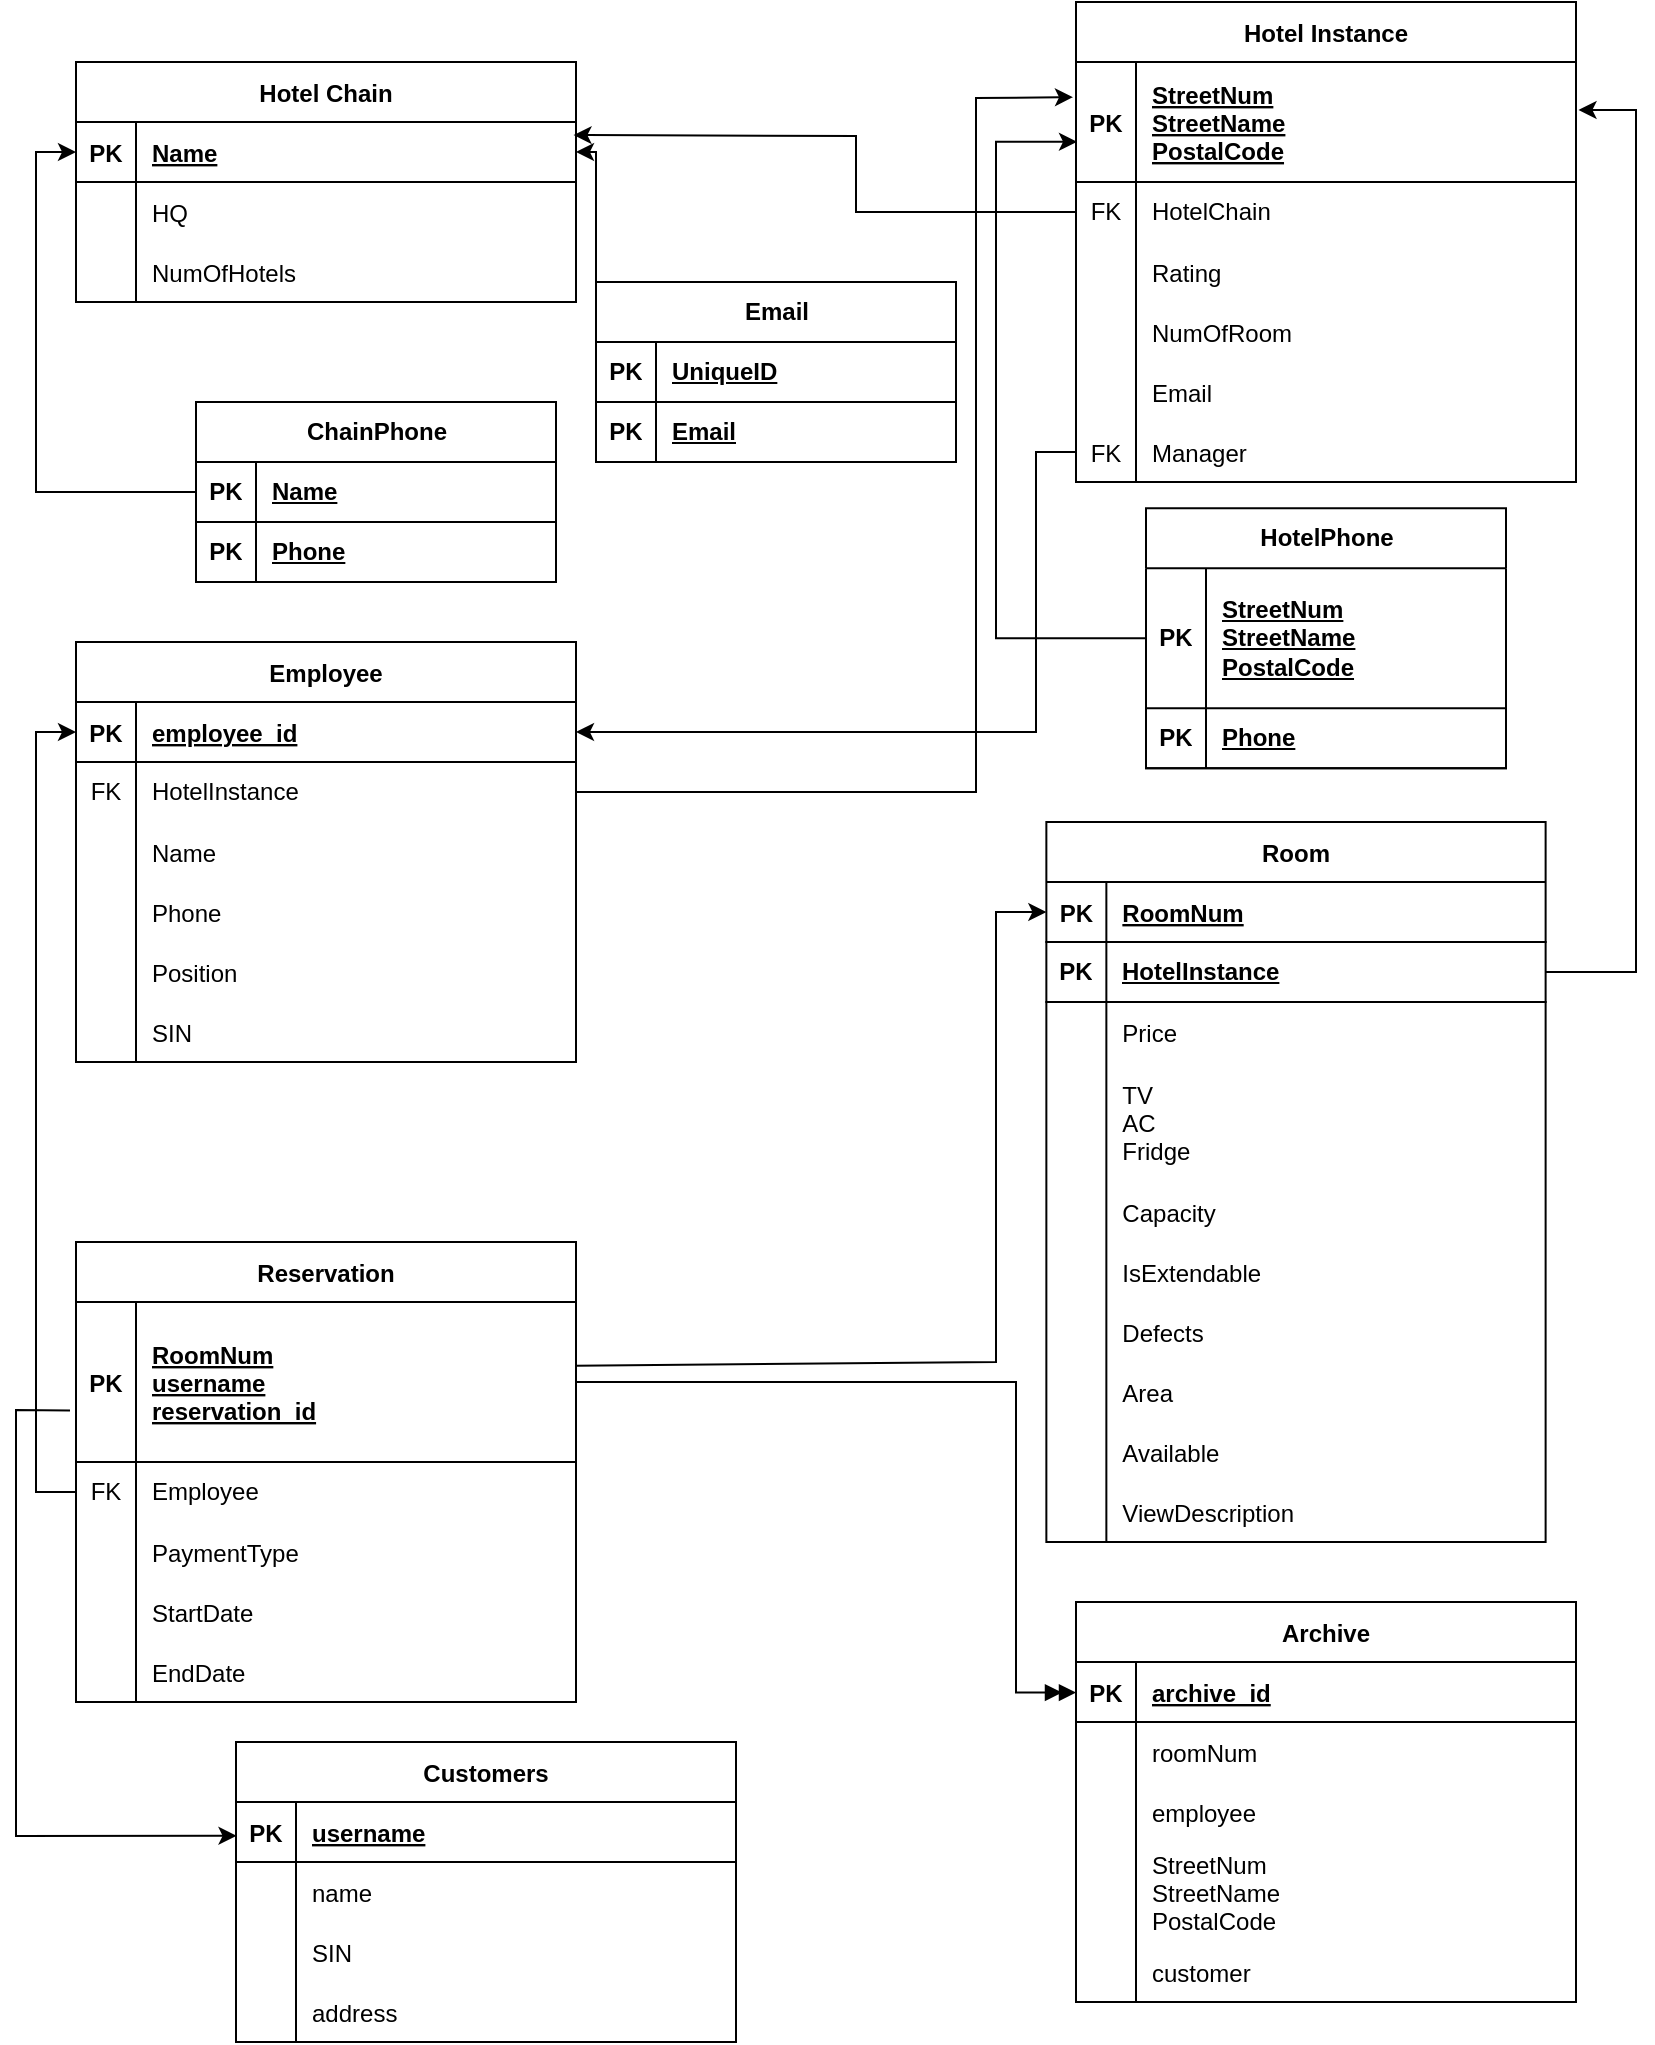 <mxfile version="24.0.7" type="device">
  <diagram id="R2lEEEUBdFMjLlhIrx00" name="Page-1">
    <mxGraphModel dx="1242" dy="631" grid="1" gridSize="10" guides="1" tooltips="1" connect="1" arrows="1" fold="1" page="1" pageScale="1" pageWidth="850" pageHeight="1100" math="0" shadow="0" extFonts="Permanent Marker^https://fonts.googleapis.com/css?family=Permanent+Marker">
      <root>
        <mxCell id="0" />
        <mxCell id="1" parent="0" />
        <mxCell id="tUXL6jnJdcD_guXC_9QW-144" value="Hotel Chain" style="shape=table;startSize=30;container=1;collapsible=1;childLayout=tableLayout;fixedRows=1;rowLines=0;fontStyle=1;align=center;resizeLast=1;" parent="1" vertex="1">
          <mxGeometry x="50" y="50" width="250" height="120" as="geometry" />
        </mxCell>
        <mxCell id="tUXL6jnJdcD_guXC_9QW-145" value="" style="shape=partialRectangle;collapsible=0;dropTarget=0;pointerEvents=0;fillColor=none;points=[[0,0.5],[1,0.5]];portConstraint=eastwest;top=0;left=0;right=0;bottom=1;" parent="tUXL6jnJdcD_guXC_9QW-144" vertex="1">
          <mxGeometry y="30" width="250" height="30" as="geometry" />
        </mxCell>
        <mxCell id="tUXL6jnJdcD_guXC_9QW-146" value="PK" style="shape=partialRectangle;overflow=hidden;connectable=0;fillColor=none;top=0;left=0;bottom=0;right=0;fontStyle=1;" parent="tUXL6jnJdcD_guXC_9QW-145" vertex="1">
          <mxGeometry width="30" height="30" as="geometry">
            <mxRectangle width="30" height="30" as="alternateBounds" />
          </mxGeometry>
        </mxCell>
        <mxCell id="tUXL6jnJdcD_guXC_9QW-147" value="Name" style="shape=partialRectangle;overflow=hidden;connectable=0;fillColor=none;top=0;left=0;bottom=0;right=0;align=left;spacingLeft=6;fontStyle=5;" parent="tUXL6jnJdcD_guXC_9QW-145" vertex="1">
          <mxGeometry x="30" width="220" height="30" as="geometry">
            <mxRectangle width="220" height="30" as="alternateBounds" />
          </mxGeometry>
        </mxCell>
        <mxCell id="tUXL6jnJdcD_guXC_9QW-148" value="" style="shape=partialRectangle;collapsible=0;dropTarget=0;pointerEvents=0;fillColor=none;points=[[0,0.5],[1,0.5]];portConstraint=eastwest;top=0;left=0;right=0;bottom=0;" parent="tUXL6jnJdcD_guXC_9QW-144" vertex="1">
          <mxGeometry y="60" width="250" height="30" as="geometry" />
        </mxCell>
        <mxCell id="tUXL6jnJdcD_guXC_9QW-149" value="" style="shape=partialRectangle;overflow=hidden;connectable=0;fillColor=none;top=0;left=0;bottom=0;right=0;" parent="tUXL6jnJdcD_guXC_9QW-148" vertex="1">
          <mxGeometry width="30" height="30" as="geometry">
            <mxRectangle width="30" height="30" as="alternateBounds" />
          </mxGeometry>
        </mxCell>
        <mxCell id="tUXL6jnJdcD_guXC_9QW-150" value="HQ" style="shape=partialRectangle;overflow=hidden;connectable=0;fillColor=none;top=0;left=0;bottom=0;right=0;align=left;spacingLeft=6;" parent="tUXL6jnJdcD_guXC_9QW-148" vertex="1">
          <mxGeometry x="30" width="220" height="30" as="geometry">
            <mxRectangle width="220" height="30" as="alternateBounds" />
          </mxGeometry>
        </mxCell>
        <mxCell id="tUXL6jnJdcD_guXC_9QW-151" value="" style="shape=partialRectangle;collapsible=0;dropTarget=0;pointerEvents=0;fillColor=none;points=[[0,0.5],[1,0.5]];portConstraint=eastwest;top=0;left=0;right=0;bottom=0;" parent="tUXL6jnJdcD_guXC_9QW-144" vertex="1">
          <mxGeometry y="90" width="250" height="30" as="geometry" />
        </mxCell>
        <mxCell id="tUXL6jnJdcD_guXC_9QW-152" value="" style="shape=partialRectangle;overflow=hidden;connectable=0;fillColor=none;top=0;left=0;bottom=0;right=0;" parent="tUXL6jnJdcD_guXC_9QW-151" vertex="1">
          <mxGeometry width="30" height="30" as="geometry">
            <mxRectangle width="30" height="30" as="alternateBounds" />
          </mxGeometry>
        </mxCell>
        <mxCell id="tUXL6jnJdcD_guXC_9QW-153" value="NumOfHotels" style="shape=partialRectangle;overflow=hidden;connectable=0;fillColor=none;top=0;left=0;bottom=0;right=0;align=left;spacingLeft=6;" parent="tUXL6jnJdcD_guXC_9QW-151" vertex="1">
          <mxGeometry x="30" width="220" height="30" as="geometry">
            <mxRectangle width="220" height="30" as="alternateBounds" />
          </mxGeometry>
        </mxCell>
        <mxCell id="tUXL6jnJdcD_guXC_9QW-160" value="Hotel Instance" style="shape=table;startSize=30;container=1;collapsible=1;childLayout=tableLayout;fixedRows=1;rowLines=0;fontStyle=1;align=center;resizeLast=1;" parent="1" vertex="1">
          <mxGeometry x="550" y="20" width="250" height="240" as="geometry" />
        </mxCell>
        <mxCell id="tUXL6jnJdcD_guXC_9QW-161" value="" style="shape=partialRectangle;collapsible=0;dropTarget=0;pointerEvents=0;fillColor=none;points=[[0,0.5],[1,0.5]];portConstraint=eastwest;top=0;left=0;right=0;bottom=1;" parent="tUXL6jnJdcD_guXC_9QW-160" vertex="1">
          <mxGeometry y="30" width="250" height="60" as="geometry" />
        </mxCell>
        <mxCell id="tUXL6jnJdcD_guXC_9QW-162" value="PK" style="shape=partialRectangle;overflow=hidden;connectable=0;fillColor=none;top=0;left=0;bottom=0;right=0;fontStyle=1;" parent="tUXL6jnJdcD_guXC_9QW-161" vertex="1">
          <mxGeometry width="30" height="60" as="geometry">
            <mxRectangle width="30" height="60" as="alternateBounds" />
          </mxGeometry>
        </mxCell>
        <mxCell id="tUXL6jnJdcD_guXC_9QW-163" value="StreetNum&#xa;StreetName&#xa;PostalCode" style="shape=partialRectangle;overflow=hidden;connectable=0;fillColor=none;top=0;left=0;bottom=0;right=0;align=left;spacingLeft=6;fontStyle=5;" parent="tUXL6jnJdcD_guXC_9QW-161" vertex="1">
          <mxGeometry x="30" width="220" height="60" as="geometry">
            <mxRectangle width="220" height="60" as="alternateBounds" />
          </mxGeometry>
        </mxCell>
        <mxCell id="tUXL6jnJdcD_guXC_9QW-287" value="" style="shape=tableRow;horizontal=0;startSize=0;swimlaneHead=0;swimlaneBody=0;fillColor=none;collapsible=0;dropTarget=0;points=[[0,0.5],[1,0.5]];portConstraint=eastwest;top=0;left=0;right=0;bottom=0;" parent="tUXL6jnJdcD_guXC_9QW-160" vertex="1">
          <mxGeometry y="90" width="250" height="30" as="geometry" />
        </mxCell>
        <mxCell id="tUXL6jnJdcD_guXC_9QW-288" value="FK" style="shape=partialRectangle;connectable=0;fillColor=none;top=0;left=0;bottom=0;right=0;fontStyle=0;overflow=hidden;whiteSpace=wrap;html=1;" parent="tUXL6jnJdcD_guXC_9QW-287" vertex="1">
          <mxGeometry width="30" height="30" as="geometry">
            <mxRectangle width="30" height="30" as="alternateBounds" />
          </mxGeometry>
        </mxCell>
        <mxCell id="tUXL6jnJdcD_guXC_9QW-289" value="HotelChain" style="shape=partialRectangle;connectable=0;fillColor=none;top=0;left=0;bottom=0;right=0;align=left;spacingLeft=6;fontStyle=0;overflow=hidden;whiteSpace=wrap;html=1;" parent="tUXL6jnJdcD_guXC_9QW-287" vertex="1">
          <mxGeometry x="30" width="220" height="30" as="geometry">
            <mxRectangle width="220" height="30" as="alternateBounds" />
          </mxGeometry>
        </mxCell>
        <mxCell id="tUXL6jnJdcD_guXC_9QW-164" value="" style="shape=partialRectangle;collapsible=0;dropTarget=0;pointerEvents=0;fillColor=none;points=[[0,0.5],[1,0.5]];portConstraint=eastwest;top=0;left=0;right=0;bottom=0;" parent="tUXL6jnJdcD_guXC_9QW-160" vertex="1">
          <mxGeometry y="120" width="250" height="30" as="geometry" />
        </mxCell>
        <mxCell id="tUXL6jnJdcD_guXC_9QW-165" value="" style="shape=partialRectangle;overflow=hidden;connectable=0;fillColor=none;top=0;left=0;bottom=0;right=0;" parent="tUXL6jnJdcD_guXC_9QW-164" vertex="1">
          <mxGeometry width="30" height="30" as="geometry">
            <mxRectangle width="30" height="30" as="alternateBounds" />
          </mxGeometry>
        </mxCell>
        <mxCell id="tUXL6jnJdcD_guXC_9QW-166" value="Rating" style="shape=partialRectangle;overflow=hidden;connectable=0;fillColor=none;top=0;left=0;bottom=0;right=0;align=left;spacingLeft=6;" parent="tUXL6jnJdcD_guXC_9QW-164" vertex="1">
          <mxGeometry x="30" width="220" height="30" as="geometry">
            <mxRectangle width="220" height="30" as="alternateBounds" />
          </mxGeometry>
        </mxCell>
        <mxCell id="tUXL6jnJdcD_guXC_9QW-167" value="" style="shape=partialRectangle;collapsible=0;dropTarget=0;pointerEvents=0;fillColor=none;points=[[0,0.5],[1,0.5]];portConstraint=eastwest;top=0;left=0;right=0;bottom=0;" parent="tUXL6jnJdcD_guXC_9QW-160" vertex="1">
          <mxGeometry y="150" width="250" height="30" as="geometry" />
        </mxCell>
        <mxCell id="tUXL6jnJdcD_guXC_9QW-168" value="" style="shape=partialRectangle;overflow=hidden;connectable=0;fillColor=none;top=0;left=0;bottom=0;right=0;" parent="tUXL6jnJdcD_guXC_9QW-167" vertex="1">
          <mxGeometry width="30" height="30" as="geometry">
            <mxRectangle width="30" height="30" as="alternateBounds" />
          </mxGeometry>
        </mxCell>
        <mxCell id="tUXL6jnJdcD_guXC_9QW-169" value="NumOfRoom" style="shape=partialRectangle;overflow=hidden;connectable=0;fillColor=none;top=0;left=0;bottom=0;right=0;align=left;spacingLeft=6;" parent="tUXL6jnJdcD_guXC_9QW-167" vertex="1">
          <mxGeometry x="30" width="220" height="30" as="geometry">
            <mxRectangle width="220" height="30" as="alternateBounds" />
          </mxGeometry>
        </mxCell>
        <mxCell id="tUXL6jnJdcD_guXC_9QW-170" value="" style="shape=tableRow;horizontal=0;startSize=0;swimlaneHead=0;swimlaneBody=0;fillColor=none;collapsible=0;dropTarget=0;points=[[0,0.5],[1,0.5]];portConstraint=eastwest;top=0;left=0;right=0;bottom=0;" parent="tUXL6jnJdcD_guXC_9QW-160" vertex="1">
          <mxGeometry y="180" width="250" height="30" as="geometry" />
        </mxCell>
        <mxCell id="tUXL6jnJdcD_guXC_9QW-171" value="" style="shape=partialRectangle;connectable=0;fillColor=none;top=0;left=0;bottom=0;right=0;editable=1;overflow=hidden;" parent="tUXL6jnJdcD_guXC_9QW-170" vertex="1">
          <mxGeometry width="30" height="30" as="geometry">
            <mxRectangle width="30" height="30" as="alternateBounds" />
          </mxGeometry>
        </mxCell>
        <mxCell id="tUXL6jnJdcD_guXC_9QW-172" value="Email" style="shape=partialRectangle;connectable=0;fillColor=none;top=0;left=0;bottom=0;right=0;align=left;spacingLeft=6;overflow=hidden;" parent="tUXL6jnJdcD_guXC_9QW-170" vertex="1">
          <mxGeometry x="30" width="220" height="30" as="geometry">
            <mxRectangle width="220" height="30" as="alternateBounds" />
          </mxGeometry>
        </mxCell>
        <mxCell id="tUXL6jnJdcD_guXC_9QW-173" value="" style="shape=tableRow;horizontal=0;startSize=0;swimlaneHead=0;swimlaneBody=0;fillColor=none;collapsible=0;dropTarget=0;points=[[0,0.5],[1,0.5]];portConstraint=eastwest;top=0;left=0;right=0;bottom=0;" parent="tUXL6jnJdcD_guXC_9QW-160" vertex="1">
          <mxGeometry y="210" width="250" height="30" as="geometry" />
        </mxCell>
        <mxCell id="tUXL6jnJdcD_guXC_9QW-174" value="FK" style="shape=partialRectangle;connectable=0;fillColor=none;top=0;left=0;bottom=0;right=0;editable=1;overflow=hidden;" parent="tUXL6jnJdcD_guXC_9QW-173" vertex="1">
          <mxGeometry width="30" height="30" as="geometry">
            <mxRectangle width="30" height="30" as="alternateBounds" />
          </mxGeometry>
        </mxCell>
        <mxCell id="tUXL6jnJdcD_guXC_9QW-175" value="Manager" style="shape=partialRectangle;connectable=0;fillColor=none;top=0;left=0;bottom=0;right=0;align=left;spacingLeft=6;overflow=hidden;" parent="tUXL6jnJdcD_guXC_9QW-173" vertex="1">
          <mxGeometry x="30" width="220" height="30" as="geometry">
            <mxRectangle width="220" height="30" as="alternateBounds" />
          </mxGeometry>
        </mxCell>
        <mxCell id="tUXL6jnJdcD_guXC_9QW-179" value="Customers" style="shape=table;startSize=30;container=1;collapsible=1;childLayout=tableLayout;fixedRows=1;rowLines=0;fontStyle=1;align=center;resizeLast=1;" parent="1" vertex="1">
          <mxGeometry x="130" y="890" width="250" height="150" as="geometry" />
        </mxCell>
        <mxCell id="tUXL6jnJdcD_guXC_9QW-180" value="" style="shape=partialRectangle;collapsible=0;dropTarget=0;pointerEvents=0;fillColor=none;points=[[0,0.5],[1,0.5]];portConstraint=eastwest;top=0;left=0;right=0;bottom=1;" parent="tUXL6jnJdcD_guXC_9QW-179" vertex="1">
          <mxGeometry y="30" width="250" height="30" as="geometry" />
        </mxCell>
        <mxCell id="tUXL6jnJdcD_guXC_9QW-181" value="PK" style="shape=partialRectangle;overflow=hidden;connectable=0;fillColor=none;top=0;left=0;bottom=0;right=0;fontStyle=1;" parent="tUXL6jnJdcD_guXC_9QW-180" vertex="1">
          <mxGeometry width="30" height="30" as="geometry">
            <mxRectangle width="30" height="30" as="alternateBounds" />
          </mxGeometry>
        </mxCell>
        <mxCell id="tUXL6jnJdcD_guXC_9QW-182" value="username" style="shape=partialRectangle;overflow=hidden;connectable=0;fillColor=none;top=0;left=0;bottom=0;right=0;align=left;spacingLeft=6;fontStyle=5;" parent="tUXL6jnJdcD_guXC_9QW-180" vertex="1">
          <mxGeometry x="30" width="220" height="30" as="geometry">
            <mxRectangle width="220" height="30" as="alternateBounds" />
          </mxGeometry>
        </mxCell>
        <mxCell id="tUXL6jnJdcD_guXC_9QW-183" value="" style="shape=partialRectangle;collapsible=0;dropTarget=0;pointerEvents=0;fillColor=none;points=[[0,0.5],[1,0.5]];portConstraint=eastwest;top=0;left=0;right=0;bottom=0;" parent="tUXL6jnJdcD_guXC_9QW-179" vertex="1">
          <mxGeometry y="60" width="250" height="30" as="geometry" />
        </mxCell>
        <mxCell id="tUXL6jnJdcD_guXC_9QW-184" value="" style="shape=partialRectangle;overflow=hidden;connectable=0;fillColor=none;top=0;left=0;bottom=0;right=0;" parent="tUXL6jnJdcD_guXC_9QW-183" vertex="1">
          <mxGeometry width="30" height="30" as="geometry">
            <mxRectangle width="30" height="30" as="alternateBounds" />
          </mxGeometry>
        </mxCell>
        <mxCell id="tUXL6jnJdcD_guXC_9QW-185" value="name" style="shape=partialRectangle;overflow=hidden;connectable=0;fillColor=none;top=0;left=0;bottom=0;right=0;align=left;spacingLeft=6;" parent="tUXL6jnJdcD_guXC_9QW-183" vertex="1">
          <mxGeometry x="30" width="220" height="30" as="geometry">
            <mxRectangle width="220" height="30" as="alternateBounds" />
          </mxGeometry>
        </mxCell>
        <mxCell id="tUXL6jnJdcD_guXC_9QW-186" value="" style="shape=tableRow;horizontal=0;startSize=0;swimlaneHead=0;swimlaneBody=0;fillColor=none;collapsible=0;dropTarget=0;points=[[0,0.5],[1,0.5]];portConstraint=eastwest;top=0;left=0;right=0;bottom=0;" parent="tUXL6jnJdcD_guXC_9QW-179" vertex="1">
          <mxGeometry y="90" width="250" height="30" as="geometry" />
        </mxCell>
        <mxCell id="tUXL6jnJdcD_guXC_9QW-187" value="" style="shape=partialRectangle;connectable=0;fillColor=none;top=0;left=0;bottom=0;right=0;editable=1;overflow=hidden;" parent="tUXL6jnJdcD_guXC_9QW-186" vertex="1">
          <mxGeometry width="30" height="30" as="geometry">
            <mxRectangle width="30" height="30" as="alternateBounds" />
          </mxGeometry>
        </mxCell>
        <mxCell id="tUXL6jnJdcD_guXC_9QW-188" value="SIN" style="shape=partialRectangle;connectable=0;fillColor=none;top=0;left=0;bottom=0;right=0;align=left;spacingLeft=6;overflow=hidden;" parent="tUXL6jnJdcD_guXC_9QW-186" vertex="1">
          <mxGeometry x="30" width="220" height="30" as="geometry">
            <mxRectangle width="220" height="30" as="alternateBounds" />
          </mxGeometry>
        </mxCell>
        <mxCell id="tUXL6jnJdcD_guXC_9QW-189" value="" style="shape=tableRow;horizontal=0;startSize=0;swimlaneHead=0;swimlaneBody=0;fillColor=none;collapsible=0;dropTarget=0;points=[[0,0.5],[1,0.5]];portConstraint=eastwest;top=0;left=0;right=0;bottom=0;" parent="tUXL6jnJdcD_guXC_9QW-179" vertex="1">
          <mxGeometry y="120" width="250" height="30" as="geometry" />
        </mxCell>
        <mxCell id="tUXL6jnJdcD_guXC_9QW-190" value="" style="shape=partialRectangle;connectable=0;fillColor=none;top=0;left=0;bottom=0;right=0;editable=1;overflow=hidden;" parent="tUXL6jnJdcD_guXC_9QW-189" vertex="1">
          <mxGeometry width="30" height="30" as="geometry">
            <mxRectangle width="30" height="30" as="alternateBounds" />
          </mxGeometry>
        </mxCell>
        <mxCell id="tUXL6jnJdcD_guXC_9QW-191" value="address" style="shape=partialRectangle;connectable=0;fillColor=none;top=0;left=0;bottom=0;right=0;align=left;spacingLeft=6;overflow=hidden;" parent="tUXL6jnJdcD_guXC_9QW-189" vertex="1">
          <mxGeometry x="30" width="220" height="30" as="geometry">
            <mxRectangle width="220" height="30" as="alternateBounds" />
          </mxGeometry>
        </mxCell>
        <mxCell id="tUXL6jnJdcD_guXC_9QW-192" value="Archive" style="shape=table;startSize=30;container=1;collapsible=1;childLayout=tableLayout;fixedRows=1;rowLines=0;fontStyle=1;align=center;resizeLast=1;" parent="1" vertex="1">
          <mxGeometry x="550" y="820" width="250" height="200" as="geometry" />
        </mxCell>
        <mxCell id="tUXL6jnJdcD_guXC_9QW-193" value="" style="shape=partialRectangle;collapsible=0;dropTarget=0;pointerEvents=0;fillColor=none;points=[[0,0.5],[1,0.5]];portConstraint=eastwest;top=0;left=0;right=0;bottom=1;" parent="tUXL6jnJdcD_guXC_9QW-192" vertex="1">
          <mxGeometry y="30" width="250" height="30" as="geometry" />
        </mxCell>
        <mxCell id="tUXL6jnJdcD_guXC_9QW-194" value="PK" style="shape=partialRectangle;overflow=hidden;connectable=0;fillColor=none;top=0;left=0;bottom=0;right=0;fontStyle=1;" parent="tUXL6jnJdcD_guXC_9QW-193" vertex="1">
          <mxGeometry width="30" height="30" as="geometry">
            <mxRectangle width="30" height="30" as="alternateBounds" />
          </mxGeometry>
        </mxCell>
        <mxCell id="tUXL6jnJdcD_guXC_9QW-195" value="archive_id" style="shape=partialRectangle;overflow=hidden;connectable=0;fillColor=none;top=0;left=0;bottom=0;right=0;align=left;spacingLeft=6;fontStyle=5;" parent="tUXL6jnJdcD_guXC_9QW-193" vertex="1">
          <mxGeometry x="30" width="220" height="30" as="geometry">
            <mxRectangle width="220" height="30" as="alternateBounds" />
          </mxGeometry>
        </mxCell>
        <mxCell id="tUXL6jnJdcD_guXC_9QW-196" value="" style="shape=partialRectangle;collapsible=0;dropTarget=0;pointerEvents=0;fillColor=none;points=[[0,0.5],[1,0.5]];portConstraint=eastwest;top=0;left=0;right=0;bottom=0;" parent="tUXL6jnJdcD_guXC_9QW-192" vertex="1">
          <mxGeometry y="60" width="250" height="30" as="geometry" />
        </mxCell>
        <mxCell id="tUXL6jnJdcD_guXC_9QW-197" value="" style="shape=partialRectangle;overflow=hidden;connectable=0;fillColor=none;top=0;left=0;bottom=0;right=0;" parent="tUXL6jnJdcD_guXC_9QW-196" vertex="1">
          <mxGeometry width="30" height="30" as="geometry">
            <mxRectangle width="30" height="30" as="alternateBounds" />
          </mxGeometry>
        </mxCell>
        <mxCell id="tUXL6jnJdcD_guXC_9QW-198" value="roomNum" style="shape=partialRectangle;overflow=hidden;connectable=0;fillColor=none;top=0;left=0;bottom=0;right=0;align=left;spacingLeft=6;" parent="tUXL6jnJdcD_guXC_9QW-196" vertex="1">
          <mxGeometry x="30" width="220" height="30" as="geometry">
            <mxRectangle width="220" height="30" as="alternateBounds" />
          </mxGeometry>
        </mxCell>
        <mxCell id="tUXL6jnJdcD_guXC_9QW-199" value="" style="shape=tableRow;horizontal=0;startSize=0;swimlaneHead=0;swimlaneBody=0;fillColor=none;collapsible=0;dropTarget=0;points=[[0,0.5],[1,0.5]];portConstraint=eastwest;top=0;left=0;right=0;bottom=0;" parent="tUXL6jnJdcD_guXC_9QW-192" vertex="1">
          <mxGeometry y="90" width="250" height="30" as="geometry" />
        </mxCell>
        <mxCell id="tUXL6jnJdcD_guXC_9QW-200" value="" style="shape=partialRectangle;connectable=0;fillColor=none;top=0;left=0;bottom=0;right=0;editable=1;overflow=hidden;" parent="tUXL6jnJdcD_guXC_9QW-199" vertex="1">
          <mxGeometry width="30" height="30" as="geometry">
            <mxRectangle width="30" height="30" as="alternateBounds" />
          </mxGeometry>
        </mxCell>
        <mxCell id="tUXL6jnJdcD_guXC_9QW-201" value="employee" style="shape=partialRectangle;connectable=0;fillColor=none;top=0;left=0;bottom=0;right=0;align=left;spacingLeft=6;overflow=hidden;" parent="tUXL6jnJdcD_guXC_9QW-199" vertex="1">
          <mxGeometry x="30" width="220" height="30" as="geometry">
            <mxRectangle width="220" height="30" as="alternateBounds" />
          </mxGeometry>
        </mxCell>
        <mxCell id="tUXL6jnJdcD_guXC_9QW-205" value="" style="shape=tableRow;horizontal=0;startSize=0;swimlaneHead=0;swimlaneBody=0;fillColor=none;collapsible=0;dropTarget=0;points=[[0,0.5],[1,0.5]];portConstraint=eastwest;top=0;left=0;right=0;bottom=0;" parent="tUXL6jnJdcD_guXC_9QW-192" vertex="1">
          <mxGeometry y="120" width="250" height="50" as="geometry" />
        </mxCell>
        <mxCell id="tUXL6jnJdcD_guXC_9QW-206" value="" style="shape=partialRectangle;connectable=0;fillColor=none;top=0;left=0;bottom=0;right=0;editable=1;overflow=hidden;" parent="tUXL6jnJdcD_guXC_9QW-205" vertex="1">
          <mxGeometry width="30" height="50" as="geometry">
            <mxRectangle width="30" height="50" as="alternateBounds" />
          </mxGeometry>
        </mxCell>
        <mxCell id="tUXL6jnJdcD_guXC_9QW-207" value="StreetNum&#xa;StreetName&#xa;PostalCode" style="shape=partialRectangle;connectable=0;fillColor=none;top=0;left=0;bottom=0;right=0;align=left;spacingLeft=6;overflow=hidden;fontStyle=0" parent="tUXL6jnJdcD_guXC_9QW-205" vertex="1">
          <mxGeometry x="30" width="220" height="50" as="geometry">
            <mxRectangle width="220" height="50" as="alternateBounds" />
          </mxGeometry>
        </mxCell>
        <mxCell id="tUXL6jnJdcD_guXC_9QW-208" value="" style="shape=partialRectangle;collapsible=0;dropTarget=0;pointerEvents=0;fillColor=none;points=[[0,0.5],[1,0.5]];portConstraint=eastwest;top=0;left=0;right=0;bottom=0;" parent="tUXL6jnJdcD_guXC_9QW-192" vertex="1">
          <mxGeometry y="170" width="250" height="30" as="geometry" />
        </mxCell>
        <mxCell id="tUXL6jnJdcD_guXC_9QW-209" value="" style="shape=partialRectangle;overflow=hidden;connectable=0;fillColor=none;top=0;left=0;bottom=0;right=0;" parent="tUXL6jnJdcD_guXC_9QW-208" vertex="1">
          <mxGeometry width="30" height="30" as="geometry">
            <mxRectangle width="30" height="30" as="alternateBounds" />
          </mxGeometry>
        </mxCell>
        <mxCell id="tUXL6jnJdcD_guXC_9QW-210" value="customer" style="shape=partialRectangle;overflow=hidden;connectable=0;fillColor=none;top=0;left=0;bottom=0;right=0;align=left;spacingLeft=6;" parent="tUXL6jnJdcD_guXC_9QW-208" vertex="1">
          <mxGeometry x="30" width="220" height="30" as="geometry">
            <mxRectangle width="220" height="30" as="alternateBounds" />
          </mxGeometry>
        </mxCell>
        <mxCell id="tUXL6jnJdcD_guXC_9QW-221" value="Employee" style="shape=table;startSize=30;container=1;collapsible=1;childLayout=tableLayout;fixedRows=1;rowLines=0;fontStyle=1;align=center;resizeLast=1;" parent="1" vertex="1">
          <mxGeometry x="50" y="340" width="250" height="210" as="geometry" />
        </mxCell>
        <mxCell id="tUXL6jnJdcD_guXC_9QW-222" value="" style="shape=partialRectangle;collapsible=0;dropTarget=0;pointerEvents=0;fillColor=none;points=[[0,0.5],[1,0.5]];portConstraint=eastwest;top=0;left=0;right=0;bottom=1;" parent="tUXL6jnJdcD_guXC_9QW-221" vertex="1">
          <mxGeometry y="30" width="250" height="30" as="geometry" />
        </mxCell>
        <mxCell id="tUXL6jnJdcD_guXC_9QW-223" value="PK" style="shape=partialRectangle;overflow=hidden;connectable=0;fillColor=none;top=0;left=0;bottom=0;right=0;fontStyle=1;" parent="tUXL6jnJdcD_guXC_9QW-222" vertex="1">
          <mxGeometry width="30" height="30" as="geometry">
            <mxRectangle width="30" height="30" as="alternateBounds" />
          </mxGeometry>
        </mxCell>
        <mxCell id="tUXL6jnJdcD_guXC_9QW-224" value="employee_id" style="shape=partialRectangle;overflow=hidden;connectable=0;fillColor=none;top=0;left=0;bottom=0;right=0;align=left;spacingLeft=6;fontStyle=5;" parent="tUXL6jnJdcD_guXC_9QW-222" vertex="1">
          <mxGeometry x="30" width="220" height="30" as="geometry">
            <mxRectangle width="220" height="30" as="alternateBounds" />
          </mxGeometry>
        </mxCell>
        <mxCell id="tUXL6jnJdcD_guXC_9QW-290" value="" style="shape=tableRow;horizontal=0;startSize=0;swimlaneHead=0;swimlaneBody=0;fillColor=none;collapsible=0;dropTarget=0;points=[[0,0.5],[1,0.5]];portConstraint=eastwest;top=0;left=0;right=0;bottom=0;" parent="tUXL6jnJdcD_guXC_9QW-221" vertex="1">
          <mxGeometry y="60" width="250" height="30" as="geometry" />
        </mxCell>
        <mxCell id="tUXL6jnJdcD_guXC_9QW-291" value="FK" style="shape=partialRectangle;connectable=0;fillColor=none;top=0;left=0;bottom=0;right=0;fontStyle=0;overflow=hidden;whiteSpace=wrap;html=1;" parent="tUXL6jnJdcD_guXC_9QW-290" vertex="1">
          <mxGeometry width="30" height="30" as="geometry">
            <mxRectangle width="30" height="30" as="alternateBounds" />
          </mxGeometry>
        </mxCell>
        <mxCell id="tUXL6jnJdcD_guXC_9QW-292" value="HotelInstance" style="shape=partialRectangle;connectable=0;fillColor=none;top=0;left=0;bottom=0;right=0;align=left;spacingLeft=6;fontStyle=0;overflow=hidden;whiteSpace=wrap;html=1;" parent="tUXL6jnJdcD_guXC_9QW-290" vertex="1">
          <mxGeometry x="30" width="220" height="30" as="geometry">
            <mxRectangle width="220" height="30" as="alternateBounds" />
          </mxGeometry>
        </mxCell>
        <mxCell id="tUXL6jnJdcD_guXC_9QW-225" value="" style="shape=partialRectangle;collapsible=0;dropTarget=0;pointerEvents=0;fillColor=none;points=[[0,0.5],[1,0.5]];portConstraint=eastwest;top=0;left=0;right=0;bottom=0;" parent="tUXL6jnJdcD_guXC_9QW-221" vertex="1">
          <mxGeometry y="90" width="250" height="30" as="geometry" />
        </mxCell>
        <mxCell id="tUXL6jnJdcD_guXC_9QW-226" value="" style="shape=partialRectangle;overflow=hidden;connectable=0;fillColor=none;top=0;left=0;bottom=0;right=0;" parent="tUXL6jnJdcD_guXC_9QW-225" vertex="1">
          <mxGeometry width="30" height="30" as="geometry">
            <mxRectangle width="30" height="30" as="alternateBounds" />
          </mxGeometry>
        </mxCell>
        <mxCell id="tUXL6jnJdcD_guXC_9QW-227" value="Name" style="shape=partialRectangle;overflow=hidden;connectable=0;fillColor=none;top=0;left=0;bottom=0;right=0;align=left;spacingLeft=6;" parent="tUXL6jnJdcD_guXC_9QW-225" vertex="1">
          <mxGeometry x="30" width="220" height="30" as="geometry">
            <mxRectangle width="220" height="30" as="alternateBounds" />
          </mxGeometry>
        </mxCell>
        <mxCell id="tUXL6jnJdcD_guXC_9QW-228" value="" style="shape=partialRectangle;collapsible=0;dropTarget=0;pointerEvents=0;fillColor=none;points=[[0,0.5],[1,0.5]];portConstraint=eastwest;top=0;left=0;right=0;bottom=0;" parent="tUXL6jnJdcD_guXC_9QW-221" vertex="1">
          <mxGeometry y="120" width="250" height="30" as="geometry" />
        </mxCell>
        <mxCell id="tUXL6jnJdcD_guXC_9QW-229" value="" style="shape=partialRectangle;overflow=hidden;connectable=0;fillColor=none;top=0;left=0;bottom=0;right=0;" parent="tUXL6jnJdcD_guXC_9QW-228" vertex="1">
          <mxGeometry width="30" height="30" as="geometry">
            <mxRectangle width="30" height="30" as="alternateBounds" />
          </mxGeometry>
        </mxCell>
        <mxCell id="tUXL6jnJdcD_guXC_9QW-230" value="Phone" style="shape=partialRectangle;overflow=hidden;connectable=0;fillColor=none;top=0;left=0;bottom=0;right=0;align=left;spacingLeft=6;" parent="tUXL6jnJdcD_guXC_9QW-228" vertex="1">
          <mxGeometry x="30" width="220" height="30" as="geometry">
            <mxRectangle width="220" height="30" as="alternateBounds" />
          </mxGeometry>
        </mxCell>
        <mxCell id="tUXL6jnJdcD_guXC_9QW-231" value="" style="shape=tableRow;horizontal=0;startSize=0;swimlaneHead=0;swimlaneBody=0;fillColor=none;collapsible=0;dropTarget=0;points=[[0,0.5],[1,0.5]];portConstraint=eastwest;top=0;left=0;right=0;bottom=0;" parent="tUXL6jnJdcD_guXC_9QW-221" vertex="1">
          <mxGeometry y="150" width="250" height="30" as="geometry" />
        </mxCell>
        <mxCell id="tUXL6jnJdcD_guXC_9QW-232" value="" style="shape=partialRectangle;connectable=0;fillColor=none;top=0;left=0;bottom=0;right=0;editable=1;overflow=hidden;" parent="tUXL6jnJdcD_guXC_9QW-231" vertex="1">
          <mxGeometry width="30" height="30" as="geometry">
            <mxRectangle width="30" height="30" as="alternateBounds" />
          </mxGeometry>
        </mxCell>
        <mxCell id="tUXL6jnJdcD_guXC_9QW-233" value="Position" style="shape=partialRectangle;connectable=0;fillColor=none;top=0;left=0;bottom=0;right=0;align=left;spacingLeft=6;overflow=hidden;" parent="tUXL6jnJdcD_guXC_9QW-231" vertex="1">
          <mxGeometry x="30" width="220" height="30" as="geometry">
            <mxRectangle width="220" height="30" as="alternateBounds" />
          </mxGeometry>
        </mxCell>
        <mxCell id="tUXL6jnJdcD_guXC_9QW-234" value="" style="shape=tableRow;horizontal=0;startSize=0;swimlaneHead=0;swimlaneBody=0;fillColor=none;collapsible=0;dropTarget=0;points=[[0,0.5],[1,0.5]];portConstraint=eastwest;top=0;left=0;right=0;bottom=0;" parent="tUXL6jnJdcD_guXC_9QW-221" vertex="1">
          <mxGeometry y="180" width="250" height="30" as="geometry" />
        </mxCell>
        <mxCell id="tUXL6jnJdcD_guXC_9QW-235" value="" style="shape=partialRectangle;connectable=0;fillColor=none;top=0;left=0;bottom=0;right=0;editable=1;overflow=hidden;" parent="tUXL6jnJdcD_guXC_9QW-234" vertex="1">
          <mxGeometry width="30" height="30" as="geometry">
            <mxRectangle width="30" height="30" as="alternateBounds" />
          </mxGeometry>
        </mxCell>
        <mxCell id="tUXL6jnJdcD_guXC_9QW-236" value="SIN" style="shape=partialRectangle;connectable=0;fillColor=none;top=0;left=0;bottom=0;right=0;align=left;spacingLeft=6;overflow=hidden;" parent="tUXL6jnJdcD_guXC_9QW-234" vertex="1">
          <mxGeometry x="30" width="220" height="30" as="geometry">
            <mxRectangle width="220" height="30" as="alternateBounds" />
          </mxGeometry>
        </mxCell>
        <mxCell id="tUXL6jnJdcD_guXC_9QW-238" value="" style="endArrow=classic;html=1;rounded=0;entryX=0.995;entryY=0.218;entryDx=0;entryDy=0;exitX=0;exitY=0.5;exitDx=0;exitDy=0;entryPerimeter=0;" parent="1" source="tUXL6jnJdcD_guXC_9QW-287" target="tUXL6jnJdcD_guXC_9QW-145" edge="1">
          <mxGeometry width="50" height="50" relative="1" as="geometry">
            <mxPoint x="345.55" y="112.75" as="sourcePoint" />
            <mxPoint x="500" y="200" as="targetPoint" />
            <Array as="points">
              <mxPoint x="440" y="125" />
              <mxPoint x="440" y="87" />
            </Array>
          </mxGeometry>
        </mxCell>
        <mxCell id="tUXL6jnJdcD_guXC_9QW-293" value="Email" style="shape=table;startSize=30;container=1;collapsible=1;childLayout=tableLayout;fixedRows=1;rowLines=0;fontStyle=1;align=center;resizeLast=1;html=1;" parent="1" vertex="1">
          <mxGeometry x="310" y="160" width="180" height="90" as="geometry" />
        </mxCell>
        <mxCell id="FPMO_jE5kANjDyG5lxEr-15" value="" style="shape=tableRow;horizontal=0;startSize=0;swimlaneHead=0;swimlaneBody=0;fillColor=none;collapsible=0;dropTarget=0;points=[[0,0.5],[1,0.5]];portConstraint=eastwest;top=0;left=0;right=0;bottom=1;" parent="tUXL6jnJdcD_guXC_9QW-293" vertex="1">
          <mxGeometry y="30" width="180" height="30" as="geometry" />
        </mxCell>
        <mxCell id="FPMO_jE5kANjDyG5lxEr-16" value="PK" style="shape=partialRectangle;connectable=0;fillColor=none;top=0;left=0;bottom=0;right=0;fontStyle=1;overflow=hidden;whiteSpace=wrap;html=1;" parent="FPMO_jE5kANjDyG5lxEr-15" vertex="1">
          <mxGeometry width="30" height="30" as="geometry">
            <mxRectangle width="30" height="30" as="alternateBounds" />
          </mxGeometry>
        </mxCell>
        <mxCell id="FPMO_jE5kANjDyG5lxEr-17" value="UniqueID" style="shape=partialRectangle;connectable=0;fillColor=none;top=0;left=0;bottom=0;right=0;align=left;spacingLeft=6;fontStyle=5;overflow=hidden;whiteSpace=wrap;html=1;" parent="FPMO_jE5kANjDyG5lxEr-15" vertex="1">
          <mxGeometry x="30" width="150" height="30" as="geometry">
            <mxRectangle width="150" height="30" as="alternateBounds" />
          </mxGeometry>
        </mxCell>
        <mxCell id="tUXL6jnJdcD_guXC_9QW-294" value="" style="shape=tableRow;horizontal=0;startSize=0;swimlaneHead=0;swimlaneBody=0;fillColor=none;collapsible=0;dropTarget=0;points=[[0,0.5],[1,0.5]];portConstraint=eastwest;top=0;left=0;right=0;bottom=1;" parent="tUXL6jnJdcD_guXC_9QW-293" vertex="1">
          <mxGeometry y="60" width="180" height="30" as="geometry" />
        </mxCell>
        <mxCell id="tUXL6jnJdcD_guXC_9QW-295" value="PK" style="shape=partialRectangle;connectable=0;fillColor=none;top=0;left=0;bottom=0;right=0;fontStyle=1;overflow=hidden;whiteSpace=wrap;html=1;" parent="tUXL6jnJdcD_guXC_9QW-294" vertex="1">
          <mxGeometry width="30" height="30" as="geometry">
            <mxRectangle width="30" height="30" as="alternateBounds" />
          </mxGeometry>
        </mxCell>
        <mxCell id="tUXL6jnJdcD_guXC_9QW-296" value="Email" style="shape=partialRectangle;connectable=0;fillColor=none;top=0;left=0;bottom=0;right=0;align=left;spacingLeft=6;fontStyle=5;overflow=hidden;whiteSpace=wrap;html=1;" parent="tUXL6jnJdcD_guXC_9QW-294" vertex="1">
          <mxGeometry x="30" width="150" height="30" as="geometry">
            <mxRectangle width="150" height="30" as="alternateBounds" />
          </mxGeometry>
        </mxCell>
        <mxCell id="tUXL6jnJdcD_guXC_9QW-306" value="ChainPhone" style="shape=table;startSize=30;container=1;collapsible=1;childLayout=tableLayout;fixedRows=1;rowLines=0;fontStyle=1;align=center;resizeLast=1;html=1;" parent="1" vertex="1">
          <mxGeometry x="110" y="220" width="180" height="90" as="geometry" />
        </mxCell>
        <mxCell id="tUXL6jnJdcD_guXC_9QW-307" value="" style="shape=tableRow;horizontal=0;startSize=0;swimlaneHead=0;swimlaneBody=0;fillColor=none;collapsible=0;dropTarget=0;points=[[0,0.5],[1,0.5]];portConstraint=eastwest;top=0;left=0;right=0;bottom=1;" parent="tUXL6jnJdcD_guXC_9QW-306" vertex="1">
          <mxGeometry y="30" width="180" height="30" as="geometry" />
        </mxCell>
        <mxCell id="tUXL6jnJdcD_guXC_9QW-308" value="PK" style="shape=partialRectangle;connectable=0;fillColor=none;top=0;left=0;bottom=0;right=0;fontStyle=1;overflow=hidden;whiteSpace=wrap;html=1;" parent="tUXL6jnJdcD_guXC_9QW-307" vertex="1">
          <mxGeometry width="30" height="30" as="geometry">
            <mxRectangle width="30" height="30" as="alternateBounds" />
          </mxGeometry>
        </mxCell>
        <mxCell id="tUXL6jnJdcD_guXC_9QW-309" value="Name" style="shape=partialRectangle;connectable=0;fillColor=none;top=0;left=0;bottom=0;right=0;align=left;spacingLeft=6;fontStyle=5;overflow=hidden;whiteSpace=wrap;html=1;" parent="tUXL6jnJdcD_guXC_9QW-307" vertex="1">
          <mxGeometry x="30" width="150" height="30" as="geometry">
            <mxRectangle width="150" height="30" as="alternateBounds" />
          </mxGeometry>
        </mxCell>
        <mxCell id="FPMO_jE5kANjDyG5lxEr-12" value="" style="shape=tableRow;horizontal=0;startSize=0;swimlaneHead=0;swimlaneBody=0;fillColor=none;collapsible=0;dropTarget=0;points=[[0,0.5],[1,0.5]];portConstraint=eastwest;top=0;left=0;right=0;bottom=1;" parent="tUXL6jnJdcD_guXC_9QW-306" vertex="1">
          <mxGeometry y="60" width="180" height="30" as="geometry" />
        </mxCell>
        <mxCell id="FPMO_jE5kANjDyG5lxEr-13" value="PK" style="shape=partialRectangle;connectable=0;fillColor=none;top=0;left=0;bottom=0;right=0;fontStyle=1;overflow=hidden;whiteSpace=wrap;html=1;" parent="FPMO_jE5kANjDyG5lxEr-12" vertex="1">
          <mxGeometry width="30" height="30" as="geometry">
            <mxRectangle width="30" height="30" as="alternateBounds" />
          </mxGeometry>
        </mxCell>
        <mxCell id="FPMO_jE5kANjDyG5lxEr-14" value="Phone" style="shape=partialRectangle;connectable=0;fillColor=none;top=0;left=0;bottom=0;right=0;align=left;spacingLeft=6;fontStyle=5;overflow=hidden;whiteSpace=wrap;html=1;" parent="FPMO_jE5kANjDyG5lxEr-12" vertex="1">
          <mxGeometry x="30" width="150" height="30" as="geometry">
            <mxRectangle width="150" height="30" as="alternateBounds" />
          </mxGeometry>
        </mxCell>
        <mxCell id="tUXL6jnJdcD_guXC_9QW-314" value="" style="endArrow=classic;html=1;rounded=0;entryX=1;entryY=0.5;entryDx=0;entryDy=0;exitX=0;exitY=0.5;exitDx=0;exitDy=0;" parent="1" source="tUXL6jnJdcD_guXC_9QW-294" target="tUXL6jnJdcD_guXC_9QW-145" edge="1">
          <mxGeometry width="50" height="50" relative="1" as="geometry">
            <mxPoint x="380" y="220" as="sourcePoint" />
            <mxPoint x="430" y="170" as="targetPoint" />
            <Array as="points">
              <mxPoint x="310" y="120" />
              <mxPoint x="310" y="95" />
            </Array>
          </mxGeometry>
        </mxCell>
        <mxCell id="tUXL6jnJdcD_guXC_9QW-317" value="" style="endArrow=classic;html=1;rounded=0;entryX=0;entryY=0.5;entryDx=0;entryDy=0;exitX=0;exitY=0.5;exitDx=0;exitDy=0;" parent="1" source="tUXL6jnJdcD_guXC_9QW-307" target="tUXL6jnJdcD_guXC_9QW-145" edge="1">
          <mxGeometry width="50" height="50" relative="1" as="geometry">
            <mxPoint x="150" y="340" as="sourcePoint" />
            <mxPoint x="200" y="290" as="targetPoint" />
            <Array as="points">
              <mxPoint x="30" y="265" />
              <mxPoint x="30" y="210" />
              <mxPoint x="30" y="150" />
              <mxPoint x="30" y="95" />
            </Array>
          </mxGeometry>
        </mxCell>
        <mxCell id="tUXL6jnJdcD_guXC_9QW-319" value="" style="endArrow=classic;html=1;rounded=0;exitX=1;exitY=0.5;exitDx=0;exitDy=0;entryX=-0.006;entryY=0.293;entryDx=0;entryDy=0;entryPerimeter=0;" parent="1" source="tUXL6jnJdcD_guXC_9QW-290" target="tUXL6jnJdcD_guXC_9QW-161" edge="1">
          <mxGeometry width="50" height="50" relative="1" as="geometry">
            <mxPoint x="340" y="360" as="sourcePoint" />
            <mxPoint x="530" y="60" as="targetPoint" />
            <Array as="points">
              <mxPoint x="500" y="415" />
              <mxPoint x="500" y="68" />
            </Array>
          </mxGeometry>
        </mxCell>
        <mxCell id="tUXL6jnJdcD_guXC_9QW-320" value="" style="endArrow=classic;html=1;rounded=0;entryX=1;entryY=0.5;entryDx=0;entryDy=0;exitX=0;exitY=0.5;exitDx=0;exitDy=0;" parent="1" source="tUXL6jnJdcD_guXC_9QW-173" target="tUXL6jnJdcD_guXC_9QW-222" edge="1">
          <mxGeometry width="50" height="50" relative="1" as="geometry">
            <mxPoint x="520" y="385" as="sourcePoint" />
            <mxPoint x="370" y="330" as="targetPoint" />
            <Array as="points">
              <mxPoint x="530" y="245" />
              <mxPoint x="530" y="385" />
            </Array>
          </mxGeometry>
        </mxCell>
        <mxCell id="tUXL6jnJdcD_guXC_9QW-265" value="Room" style="shape=table;startSize=30;container=1;collapsible=1;childLayout=tableLayout;fixedRows=1;rowLines=0;fontStyle=1;align=center;resizeLast=1;" parent="1" vertex="1">
          <mxGeometry x="535.18" y="430" width="249.63" height="360" as="geometry">
            <mxRectangle x="160" y="450" width="70" height="30" as="alternateBounds" />
          </mxGeometry>
        </mxCell>
        <mxCell id="tUXL6jnJdcD_guXC_9QW-266" value="" style="shape=partialRectangle;collapsible=0;dropTarget=0;pointerEvents=0;fillColor=none;points=[[0,0.5],[1,0.5]];portConstraint=eastwest;top=0;left=0;right=0;bottom=1;" parent="tUXL6jnJdcD_guXC_9QW-265" vertex="1">
          <mxGeometry y="30" width="249.63" height="30" as="geometry" />
        </mxCell>
        <mxCell id="tUXL6jnJdcD_guXC_9QW-267" value="PK" style="shape=partialRectangle;overflow=hidden;connectable=0;fillColor=none;top=0;left=0;bottom=0;right=0;fontStyle=1;" parent="tUXL6jnJdcD_guXC_9QW-266" vertex="1">
          <mxGeometry width="30" height="30" as="geometry">
            <mxRectangle width="30" height="30" as="alternateBounds" />
          </mxGeometry>
        </mxCell>
        <mxCell id="tUXL6jnJdcD_guXC_9QW-268" value="RoomNum" style="shape=partialRectangle;overflow=hidden;connectable=0;fillColor=none;top=0;left=0;bottom=0;right=0;align=left;spacingLeft=6;fontStyle=5;" parent="tUXL6jnJdcD_guXC_9QW-266" vertex="1">
          <mxGeometry x="30" width="219.63" height="30" as="geometry">
            <mxRectangle width="219.63" height="30" as="alternateBounds" />
          </mxGeometry>
        </mxCell>
        <mxCell id="p31XPrqqeZmaTq_dqGO--1" value="" style="shape=tableRow;horizontal=0;startSize=0;swimlaneHead=0;swimlaneBody=0;fillColor=none;collapsible=0;dropTarget=0;points=[[0,0.5],[1,0.5]];portConstraint=eastwest;top=0;left=0;right=0;bottom=1;" parent="tUXL6jnJdcD_guXC_9QW-265" vertex="1">
          <mxGeometry y="60" width="249.63" height="30" as="geometry" />
        </mxCell>
        <mxCell id="p31XPrqqeZmaTq_dqGO--2" value="PK" style="shape=partialRectangle;connectable=0;fillColor=none;top=0;left=0;bottom=0;right=0;fontStyle=1;overflow=hidden;whiteSpace=wrap;html=1;" parent="p31XPrqqeZmaTq_dqGO--1" vertex="1">
          <mxGeometry width="30" height="30" as="geometry">
            <mxRectangle width="30" height="30" as="alternateBounds" />
          </mxGeometry>
        </mxCell>
        <mxCell id="p31XPrqqeZmaTq_dqGO--3" value="HotelInstance" style="shape=partialRectangle;connectable=0;fillColor=none;top=0;left=0;bottom=0;right=0;align=left;spacingLeft=6;fontStyle=5;overflow=hidden;whiteSpace=wrap;html=1;" parent="p31XPrqqeZmaTq_dqGO--1" vertex="1">
          <mxGeometry x="30" width="219.63" height="30" as="geometry">
            <mxRectangle width="219.63" height="30" as="alternateBounds" />
          </mxGeometry>
        </mxCell>
        <mxCell id="tUXL6jnJdcD_guXC_9QW-269" value="" style="shape=partialRectangle;collapsible=0;dropTarget=0;pointerEvents=0;fillColor=none;points=[[0,0.5],[1,0.5]];portConstraint=eastwest;top=0;left=0;right=0;bottom=0;" parent="tUXL6jnJdcD_guXC_9QW-265" vertex="1">
          <mxGeometry y="90" width="249.63" height="30" as="geometry" />
        </mxCell>
        <mxCell id="tUXL6jnJdcD_guXC_9QW-270" value="" style="shape=partialRectangle;overflow=hidden;connectable=0;fillColor=none;top=0;left=0;bottom=0;right=0;" parent="tUXL6jnJdcD_guXC_9QW-269" vertex="1">
          <mxGeometry width="30" height="30" as="geometry">
            <mxRectangle width="30" height="30" as="alternateBounds" />
          </mxGeometry>
        </mxCell>
        <mxCell id="tUXL6jnJdcD_guXC_9QW-271" value="Price" style="shape=partialRectangle;overflow=hidden;connectable=0;fillColor=none;top=0;left=0;bottom=0;right=0;align=left;spacingLeft=6;" parent="tUXL6jnJdcD_guXC_9QW-269" vertex="1">
          <mxGeometry x="30" width="219.63" height="30" as="geometry">
            <mxRectangle width="219.63" height="30" as="alternateBounds" />
          </mxGeometry>
        </mxCell>
        <mxCell id="tUXL6jnJdcD_guXC_9QW-272" value="" style="shape=partialRectangle;collapsible=0;dropTarget=0;pointerEvents=0;fillColor=none;points=[[0,0.5],[1,0.5]];portConstraint=eastwest;top=0;left=0;right=0;bottom=0;" parent="tUXL6jnJdcD_guXC_9QW-265" vertex="1">
          <mxGeometry y="120" width="249.63" height="60" as="geometry" />
        </mxCell>
        <mxCell id="tUXL6jnJdcD_guXC_9QW-273" value="" style="shape=partialRectangle;overflow=hidden;connectable=0;fillColor=none;top=0;left=0;bottom=0;right=0;" parent="tUXL6jnJdcD_guXC_9QW-272" vertex="1">
          <mxGeometry width="30" height="60" as="geometry">
            <mxRectangle width="30" height="60" as="alternateBounds" />
          </mxGeometry>
        </mxCell>
        <mxCell id="tUXL6jnJdcD_guXC_9QW-274" value="TV&#xa;AC&#xa;Fridge" style="shape=partialRectangle;overflow=hidden;connectable=0;fillColor=none;top=0;left=0;bottom=0;right=0;align=left;spacingLeft=6;" parent="tUXL6jnJdcD_guXC_9QW-272" vertex="1">
          <mxGeometry x="30" width="219.63" height="60" as="geometry">
            <mxRectangle width="219.63" height="60" as="alternateBounds" />
          </mxGeometry>
        </mxCell>
        <mxCell id="tUXL6jnJdcD_guXC_9QW-275" value="" style="shape=tableRow;horizontal=0;startSize=0;swimlaneHead=0;swimlaneBody=0;fillColor=none;collapsible=0;dropTarget=0;points=[[0,0.5],[1,0.5]];portConstraint=eastwest;top=0;left=0;right=0;bottom=0;" parent="tUXL6jnJdcD_guXC_9QW-265" vertex="1">
          <mxGeometry y="180" width="249.63" height="30" as="geometry" />
        </mxCell>
        <mxCell id="tUXL6jnJdcD_guXC_9QW-276" value="" style="shape=partialRectangle;connectable=0;fillColor=none;top=0;left=0;bottom=0;right=0;editable=1;overflow=hidden;" parent="tUXL6jnJdcD_guXC_9QW-275" vertex="1">
          <mxGeometry width="30" height="30" as="geometry">
            <mxRectangle width="30" height="30" as="alternateBounds" />
          </mxGeometry>
        </mxCell>
        <mxCell id="tUXL6jnJdcD_guXC_9QW-277" value="Capacity" style="shape=partialRectangle;connectable=0;fillColor=none;top=0;left=0;bottom=0;right=0;align=left;spacingLeft=6;overflow=hidden;" parent="tUXL6jnJdcD_guXC_9QW-275" vertex="1">
          <mxGeometry x="30" width="219.63" height="30" as="geometry">
            <mxRectangle width="219.63" height="30" as="alternateBounds" />
          </mxGeometry>
        </mxCell>
        <mxCell id="tUXL6jnJdcD_guXC_9QW-278" value="" style="shape=tableRow;horizontal=0;startSize=0;swimlaneHead=0;swimlaneBody=0;fillColor=none;collapsible=0;dropTarget=0;points=[[0,0.5],[1,0.5]];portConstraint=eastwest;top=0;left=0;right=0;bottom=0;" parent="tUXL6jnJdcD_guXC_9QW-265" vertex="1">
          <mxGeometry y="210" width="249.63" height="30" as="geometry" />
        </mxCell>
        <mxCell id="tUXL6jnJdcD_guXC_9QW-279" value="" style="shape=partialRectangle;connectable=0;fillColor=none;top=0;left=0;bottom=0;right=0;editable=1;overflow=hidden;" parent="tUXL6jnJdcD_guXC_9QW-278" vertex="1">
          <mxGeometry width="30" height="30" as="geometry">
            <mxRectangle width="30" height="30" as="alternateBounds" />
          </mxGeometry>
        </mxCell>
        <mxCell id="tUXL6jnJdcD_guXC_9QW-280" value="IsExtendable" style="shape=partialRectangle;connectable=0;fillColor=none;top=0;left=0;bottom=0;right=0;align=left;spacingLeft=6;overflow=hidden;" parent="tUXL6jnJdcD_guXC_9QW-278" vertex="1">
          <mxGeometry x="30" width="219.63" height="30" as="geometry">
            <mxRectangle width="219.63" height="30" as="alternateBounds" />
          </mxGeometry>
        </mxCell>
        <mxCell id="tUXL6jnJdcD_guXC_9QW-281" value="" style="shape=tableRow;horizontal=0;startSize=0;swimlaneHead=0;swimlaneBody=0;fillColor=none;collapsible=0;dropTarget=0;points=[[0,0.5],[1,0.5]];portConstraint=eastwest;top=0;left=0;right=0;bottom=0;" parent="tUXL6jnJdcD_guXC_9QW-265" vertex="1">
          <mxGeometry y="240" width="249.63" height="30" as="geometry" />
        </mxCell>
        <mxCell id="tUXL6jnJdcD_guXC_9QW-282" value="" style="shape=partialRectangle;connectable=0;fillColor=none;top=0;left=0;bottom=0;right=0;editable=1;overflow=hidden;" parent="tUXL6jnJdcD_guXC_9QW-281" vertex="1">
          <mxGeometry width="30" height="30" as="geometry">
            <mxRectangle width="30" height="30" as="alternateBounds" />
          </mxGeometry>
        </mxCell>
        <mxCell id="tUXL6jnJdcD_guXC_9QW-283" value="Defects" style="shape=partialRectangle;connectable=0;fillColor=none;top=0;left=0;bottom=0;right=0;align=left;spacingLeft=6;overflow=hidden;" parent="tUXL6jnJdcD_guXC_9QW-281" vertex="1">
          <mxGeometry x="30" width="219.63" height="30" as="geometry">
            <mxRectangle width="219.63" height="30" as="alternateBounds" />
          </mxGeometry>
        </mxCell>
        <mxCell id="yVrRBfKJjYGONGiRvk8_-1" value="" style="shape=tableRow;horizontal=0;startSize=0;swimlaneHead=0;swimlaneBody=0;fillColor=none;collapsible=0;dropTarget=0;points=[[0,0.5],[1,0.5]];portConstraint=eastwest;top=0;left=0;right=0;bottom=0;" vertex="1" parent="tUXL6jnJdcD_guXC_9QW-265">
          <mxGeometry y="270" width="249.63" height="30" as="geometry" />
        </mxCell>
        <mxCell id="yVrRBfKJjYGONGiRvk8_-2" value="" style="shape=partialRectangle;connectable=0;fillColor=none;top=0;left=0;bottom=0;right=0;editable=1;overflow=hidden;" vertex="1" parent="yVrRBfKJjYGONGiRvk8_-1">
          <mxGeometry width="30" height="30" as="geometry">
            <mxRectangle width="30" height="30" as="alternateBounds" />
          </mxGeometry>
        </mxCell>
        <mxCell id="yVrRBfKJjYGONGiRvk8_-3" value="Area" style="shape=partialRectangle;connectable=0;fillColor=none;top=0;left=0;bottom=0;right=0;align=left;spacingLeft=6;overflow=hidden;" vertex="1" parent="yVrRBfKJjYGONGiRvk8_-1">
          <mxGeometry x="30" width="219.63" height="30" as="geometry">
            <mxRectangle width="219.63" height="30" as="alternateBounds" />
          </mxGeometry>
        </mxCell>
        <mxCell id="UxmU4kuixpqIT0WlViK0-5" value="" style="shape=tableRow;horizontal=0;startSize=0;swimlaneHead=0;swimlaneBody=0;fillColor=none;collapsible=0;dropTarget=0;points=[[0,0.5],[1,0.5]];portConstraint=eastwest;top=0;left=0;right=0;bottom=0;" parent="tUXL6jnJdcD_guXC_9QW-265" vertex="1">
          <mxGeometry y="300" width="249.63" height="30" as="geometry" />
        </mxCell>
        <mxCell id="UxmU4kuixpqIT0WlViK0-6" value="" style="shape=partialRectangle;connectable=0;fillColor=none;top=0;left=0;bottom=0;right=0;editable=1;overflow=hidden;" parent="UxmU4kuixpqIT0WlViK0-5" vertex="1">
          <mxGeometry width="30" height="30" as="geometry">
            <mxRectangle width="30" height="30" as="alternateBounds" />
          </mxGeometry>
        </mxCell>
        <mxCell id="UxmU4kuixpqIT0WlViK0-7" value="Available " style="shape=partialRectangle;connectable=0;fillColor=none;top=0;left=0;bottom=0;right=0;align=left;spacingLeft=6;overflow=hidden;" parent="UxmU4kuixpqIT0WlViK0-5" vertex="1">
          <mxGeometry x="30" width="219.63" height="30" as="geometry">
            <mxRectangle width="219.63" height="30" as="alternateBounds" />
          </mxGeometry>
        </mxCell>
        <mxCell id="tUXL6jnJdcD_guXC_9QW-284" value="" style="shape=tableRow;horizontal=0;startSize=0;swimlaneHead=0;swimlaneBody=0;fillColor=none;collapsible=0;dropTarget=0;points=[[0,0.5],[1,0.5]];portConstraint=eastwest;top=0;left=0;right=0;bottom=0;" parent="tUXL6jnJdcD_guXC_9QW-265" vertex="1">
          <mxGeometry y="330" width="249.63" height="30" as="geometry" />
        </mxCell>
        <mxCell id="tUXL6jnJdcD_guXC_9QW-285" value="" style="shape=partialRectangle;connectable=0;fillColor=none;top=0;left=0;bottom=0;right=0;editable=1;overflow=hidden;" parent="tUXL6jnJdcD_guXC_9QW-284" vertex="1">
          <mxGeometry width="30" height="30" as="geometry">
            <mxRectangle width="30" height="30" as="alternateBounds" />
          </mxGeometry>
        </mxCell>
        <mxCell id="tUXL6jnJdcD_guXC_9QW-286" value="ViewDescription" style="shape=partialRectangle;connectable=0;fillColor=none;top=0;left=0;bottom=0;right=0;align=left;spacingLeft=6;overflow=hidden;" parent="tUXL6jnJdcD_guXC_9QW-284" vertex="1">
          <mxGeometry x="30" width="219.63" height="30" as="geometry">
            <mxRectangle width="219.63" height="30" as="alternateBounds" />
          </mxGeometry>
        </mxCell>
        <mxCell id="tUXL6jnJdcD_guXC_9QW-324" value="" style="endArrow=classic;html=1;rounded=0;exitX=1;exitY=0.5;exitDx=0;exitDy=0;entryX=1.005;entryY=0.4;entryDx=0;entryDy=0;entryPerimeter=0;" parent="1" source="p31XPrqqeZmaTq_dqGO--1" target="tUXL6jnJdcD_guXC_9QW-161" edge="1">
          <mxGeometry width="50" height="50" relative="1" as="geometry">
            <mxPoint x="784.56" y="537.94" as="sourcePoint" />
            <mxPoint x="790" y="320" as="targetPoint" />
            <Array as="points">
              <mxPoint x="830" y="505" />
              <mxPoint x="830" y="74" />
            </Array>
          </mxGeometry>
        </mxCell>
        <mxCell id="tUXL6jnJdcD_guXC_9QW-214" value="Reservation" style="shape=table;startSize=30;container=1;collapsible=1;childLayout=tableLayout;fixedRows=1;rowLines=0;fontStyle=1;align=center;resizeLast=1;" parent="1" vertex="1">
          <mxGeometry x="50" y="640" width="250" height="230" as="geometry" />
        </mxCell>
        <mxCell id="tUXL6jnJdcD_guXC_9QW-215" value="" style="shape=partialRectangle;collapsible=0;dropTarget=0;pointerEvents=0;fillColor=none;points=[[0,0.5],[1,0.5]];portConstraint=eastwest;top=0;left=0;right=0;bottom=1;" parent="tUXL6jnJdcD_guXC_9QW-214" vertex="1">
          <mxGeometry y="30" width="250" height="80" as="geometry" />
        </mxCell>
        <mxCell id="tUXL6jnJdcD_guXC_9QW-216" value="PK" style="shape=partialRectangle;overflow=hidden;connectable=0;fillColor=none;top=0;left=0;bottom=0;right=0;fontStyle=1;" parent="tUXL6jnJdcD_guXC_9QW-215" vertex="1">
          <mxGeometry width="30" height="80" as="geometry">
            <mxRectangle width="30" height="80" as="alternateBounds" />
          </mxGeometry>
        </mxCell>
        <mxCell id="tUXL6jnJdcD_guXC_9QW-217" value="RoomNum&#xa;username&#xa;reservation_id" style="shape=partialRectangle;overflow=hidden;connectable=0;fillColor=none;top=0;left=0;bottom=0;right=0;align=left;spacingLeft=6;fontStyle=5;" parent="tUXL6jnJdcD_guXC_9QW-215" vertex="1">
          <mxGeometry x="30" width="220" height="80" as="geometry">
            <mxRectangle width="220" height="80" as="alternateBounds" />
          </mxGeometry>
        </mxCell>
        <mxCell id="FPMO_jE5kANjDyG5lxEr-8" value="" style="shape=tableRow;horizontal=0;startSize=0;swimlaneHead=0;swimlaneBody=0;fillColor=none;collapsible=0;dropTarget=0;points=[[0,0.5],[1,0.5]];portConstraint=eastwest;top=0;left=0;right=0;bottom=0;" parent="tUXL6jnJdcD_guXC_9QW-214" vertex="1">
          <mxGeometry y="110" width="250" height="30" as="geometry" />
        </mxCell>
        <mxCell id="FPMO_jE5kANjDyG5lxEr-9" value="FK" style="shape=partialRectangle;connectable=0;fillColor=none;top=0;left=0;bottom=0;right=0;fontStyle=0;overflow=hidden;whiteSpace=wrap;html=1;" parent="FPMO_jE5kANjDyG5lxEr-8" vertex="1">
          <mxGeometry width="30" height="30" as="geometry">
            <mxRectangle width="30" height="30" as="alternateBounds" />
          </mxGeometry>
        </mxCell>
        <mxCell id="FPMO_jE5kANjDyG5lxEr-10" value="Employee" style="shape=partialRectangle;connectable=0;fillColor=none;top=0;left=0;bottom=0;right=0;align=left;spacingLeft=6;fontStyle=0;overflow=hidden;whiteSpace=wrap;html=1;" parent="FPMO_jE5kANjDyG5lxEr-8" vertex="1">
          <mxGeometry x="30" width="220" height="30" as="geometry">
            <mxRectangle width="220" height="30" as="alternateBounds" />
          </mxGeometry>
        </mxCell>
        <mxCell id="UxmU4kuixpqIT0WlViK0-11" value="" style="shape=tableRow;horizontal=0;startSize=0;swimlaneHead=0;swimlaneBody=0;fillColor=none;collapsible=0;dropTarget=0;points=[[0,0.5],[1,0.5]];portConstraint=eastwest;top=0;left=0;right=0;bottom=0;" parent="tUXL6jnJdcD_guXC_9QW-214" vertex="1">
          <mxGeometry y="140" width="250" height="30" as="geometry" />
        </mxCell>
        <mxCell id="UxmU4kuixpqIT0WlViK0-12" value="" style="shape=partialRectangle;connectable=0;fillColor=none;top=0;left=0;bottom=0;right=0;editable=1;overflow=hidden;" parent="UxmU4kuixpqIT0WlViK0-11" vertex="1">
          <mxGeometry width="30" height="30" as="geometry">
            <mxRectangle width="30" height="30" as="alternateBounds" />
          </mxGeometry>
        </mxCell>
        <mxCell id="UxmU4kuixpqIT0WlViK0-13" value="PaymentType" style="shape=partialRectangle;connectable=0;fillColor=none;top=0;left=0;bottom=0;right=0;align=left;spacingLeft=6;overflow=hidden;" parent="UxmU4kuixpqIT0WlViK0-11" vertex="1">
          <mxGeometry x="30" width="220" height="30" as="geometry">
            <mxRectangle width="220" height="30" as="alternateBounds" />
          </mxGeometry>
        </mxCell>
        <mxCell id="UxmU4kuixpqIT0WlViK0-2" value="" style="shape=tableRow;horizontal=0;startSize=0;swimlaneHead=0;swimlaneBody=0;fillColor=none;collapsible=0;dropTarget=0;points=[[0,0.5],[1,0.5]];portConstraint=eastwest;top=0;left=0;right=0;bottom=0;" parent="tUXL6jnJdcD_guXC_9QW-214" vertex="1">
          <mxGeometry y="170" width="250" height="30" as="geometry" />
        </mxCell>
        <mxCell id="UxmU4kuixpqIT0WlViK0-3" value="" style="shape=partialRectangle;connectable=0;fillColor=none;top=0;left=0;bottom=0;right=0;editable=1;overflow=hidden;" parent="UxmU4kuixpqIT0WlViK0-2" vertex="1">
          <mxGeometry width="30" height="30" as="geometry">
            <mxRectangle width="30" height="30" as="alternateBounds" />
          </mxGeometry>
        </mxCell>
        <mxCell id="UxmU4kuixpqIT0WlViK0-4" value="StartDate" style="shape=partialRectangle;connectable=0;fillColor=none;top=0;left=0;bottom=0;right=0;align=left;spacingLeft=6;overflow=hidden;" parent="UxmU4kuixpqIT0WlViK0-2" vertex="1">
          <mxGeometry x="30" width="220" height="30" as="geometry">
            <mxRectangle width="220" height="30" as="alternateBounds" />
          </mxGeometry>
        </mxCell>
        <mxCell id="tUXL6jnJdcD_guXC_9QW-218" value="" style="shape=partialRectangle;collapsible=0;dropTarget=0;pointerEvents=0;fillColor=none;points=[[0,0.5],[1,0.5]];portConstraint=eastwest;top=0;left=0;right=0;bottom=0;" parent="tUXL6jnJdcD_guXC_9QW-214" vertex="1">
          <mxGeometry y="200" width="250" height="30" as="geometry" />
        </mxCell>
        <mxCell id="tUXL6jnJdcD_guXC_9QW-219" value="" style="shape=partialRectangle;overflow=hidden;connectable=0;fillColor=none;top=0;left=0;bottom=0;right=0;" parent="tUXL6jnJdcD_guXC_9QW-218" vertex="1">
          <mxGeometry width="30" height="30" as="geometry">
            <mxRectangle width="30" height="30" as="alternateBounds" />
          </mxGeometry>
        </mxCell>
        <mxCell id="tUXL6jnJdcD_guXC_9QW-220" value="EndDate" style="shape=partialRectangle;overflow=hidden;connectable=0;fillColor=none;top=0;left=0;bottom=0;right=0;align=left;spacingLeft=6;" parent="tUXL6jnJdcD_guXC_9QW-218" vertex="1">
          <mxGeometry x="30" width="220" height="30" as="geometry">
            <mxRectangle width="220" height="30" as="alternateBounds" />
          </mxGeometry>
        </mxCell>
        <mxCell id="tUXL6jnJdcD_guXC_9QW-325" value="" style="endArrow=classic;html=1;rounded=0;entryX=0;entryY=0.5;entryDx=0;entryDy=0;exitX=0;exitY=0.5;exitDx=0;exitDy=0;" parent="1" source="FPMO_jE5kANjDyG5lxEr-8" target="tUXL6jnJdcD_guXC_9QW-222" edge="1">
          <mxGeometry width="50" height="50" relative="1" as="geometry">
            <mxPoint x="10" y="720" as="sourcePoint" />
            <mxPoint x="60" y="590" as="targetPoint" />
            <Array as="points">
              <mxPoint x="30" y="765" />
              <mxPoint x="30" y="385" />
            </Array>
          </mxGeometry>
        </mxCell>
        <mxCell id="tUXL6jnJdcD_guXC_9QW-326" value="" style="endArrow=classic;html=1;rounded=0;exitX=0.998;exitY=0.398;exitDx=0;exitDy=0;exitPerimeter=0;entryX=0;entryY=0.5;entryDx=0;entryDy=0;" parent="1" source="tUXL6jnJdcD_guXC_9QW-215" target="tUXL6jnJdcD_guXC_9QW-266" edge="1">
          <mxGeometry width="50" height="50" relative="1" as="geometry">
            <mxPoint x="360" y="650" as="sourcePoint" />
            <mxPoint x="410" y="600" as="targetPoint" />
            <Array as="points">
              <mxPoint x="510" y="700" />
              <mxPoint x="510" y="475" />
            </Array>
          </mxGeometry>
        </mxCell>
        <mxCell id="tUXL6jnJdcD_guXC_9QW-327" value="" style="endArrow=classic;html=1;rounded=0;exitX=-0.012;exitY=0.678;exitDx=0;exitDy=0;exitPerimeter=0;entryX=0.001;entryY=0.564;entryDx=0;entryDy=0;entryPerimeter=0;" parent="1" source="tUXL6jnJdcD_guXC_9QW-215" target="tUXL6jnJdcD_guXC_9QW-180" edge="1">
          <mxGeometry width="50" height="50" relative="1" as="geometry">
            <mxPoint x="20" y="720" as="sourcePoint" />
            <mxPoint x="20" y="990" as="targetPoint" />
            <Array as="points">
              <mxPoint x="20" y="724" />
              <mxPoint x="20" y="800" />
              <mxPoint x="20" y="937" />
            </Array>
          </mxGeometry>
        </mxCell>
        <mxCell id="tUXL6jnJdcD_guXC_9QW-340" value="" style="endArrow=doubleBlock;html=1;rounded=0;entryX=0;entryY=0.5;entryDx=0;entryDy=0;endFill=1;" parent="1" source="tUXL6jnJdcD_guXC_9QW-215" edge="1">
          <mxGeometry width="50" height="50" relative="1" as="geometry">
            <mxPoint x="500.14" y="795.59" as="sourcePoint" />
            <mxPoint x="550" y="865.27" as="targetPoint" />
            <Array as="points">
              <mxPoint x="520" y="710" />
              <mxPoint x="520" y="796" />
              <mxPoint x="520" y="865.27" />
            </Array>
          </mxGeometry>
        </mxCell>
        <mxCell id="FPMO_jE5kANjDyG5lxEr-18" value="HotelPhone" style="shape=table;startSize=30;container=1;collapsible=1;childLayout=tableLayout;fixedRows=1;rowLines=0;fontStyle=1;align=center;resizeLast=1;html=1;" parent="1" vertex="1">
          <mxGeometry x="585" y="273.12" width="180" height="130" as="geometry" />
        </mxCell>
        <mxCell id="FPMO_jE5kANjDyG5lxEr-19" value="" style="shape=tableRow;horizontal=0;startSize=0;swimlaneHead=0;swimlaneBody=0;fillColor=none;collapsible=0;dropTarget=0;points=[[0,0.5],[1,0.5]];portConstraint=eastwest;top=0;left=0;right=0;bottom=1;" parent="FPMO_jE5kANjDyG5lxEr-18" vertex="1">
          <mxGeometry y="30" width="180" height="70" as="geometry" />
        </mxCell>
        <mxCell id="FPMO_jE5kANjDyG5lxEr-20" value="PK" style="shape=partialRectangle;connectable=0;fillColor=none;top=0;left=0;bottom=0;right=0;fontStyle=1;overflow=hidden;whiteSpace=wrap;html=1;" parent="FPMO_jE5kANjDyG5lxEr-19" vertex="1">
          <mxGeometry width="30" height="70" as="geometry">
            <mxRectangle width="30" height="70" as="alternateBounds" />
          </mxGeometry>
        </mxCell>
        <mxCell id="FPMO_jE5kANjDyG5lxEr-21" value="StreetNum&lt;br style=&quot;border-color: var(--border-color); padding: 0px; margin: 0px;&quot;&gt;&lt;span style=&quot;&quot;&gt;StreetName&lt;/span&gt;&lt;br style=&quot;border-color: var(--border-color); padding: 0px; margin: 0px;&quot;&gt;&lt;span style=&quot;&quot;&gt;PostalCode&lt;/span&gt;" style="shape=partialRectangle;connectable=0;fillColor=none;top=0;left=0;bottom=0;right=0;align=left;spacingLeft=6;fontStyle=5;overflow=hidden;whiteSpace=wrap;html=1;" parent="FPMO_jE5kANjDyG5lxEr-19" vertex="1">
          <mxGeometry x="30" width="150" height="70" as="geometry">
            <mxRectangle width="150" height="70" as="alternateBounds" />
          </mxGeometry>
        </mxCell>
        <mxCell id="FPMO_jE5kANjDyG5lxEr-22" value="" style="shape=tableRow;horizontal=0;startSize=0;swimlaneHead=0;swimlaneBody=0;fillColor=none;collapsible=0;dropTarget=0;points=[[0,0.5],[1,0.5]];portConstraint=eastwest;top=0;left=0;right=0;bottom=1;" parent="FPMO_jE5kANjDyG5lxEr-18" vertex="1">
          <mxGeometry y="100" width="180" height="30" as="geometry" />
        </mxCell>
        <mxCell id="FPMO_jE5kANjDyG5lxEr-23" value="PK" style="shape=partialRectangle;connectable=0;fillColor=none;top=0;left=0;bottom=0;right=0;fontStyle=1;overflow=hidden;whiteSpace=wrap;html=1;" parent="FPMO_jE5kANjDyG5lxEr-22" vertex="1">
          <mxGeometry width="30" height="30" as="geometry">
            <mxRectangle width="30" height="30" as="alternateBounds" />
          </mxGeometry>
        </mxCell>
        <mxCell id="FPMO_jE5kANjDyG5lxEr-24" value="Phone" style="shape=partialRectangle;connectable=0;fillColor=none;top=0;left=0;bottom=0;right=0;align=left;spacingLeft=6;fontStyle=5;overflow=hidden;whiteSpace=wrap;html=1;" parent="FPMO_jE5kANjDyG5lxEr-22" vertex="1">
          <mxGeometry x="30" width="150" height="30" as="geometry">
            <mxRectangle width="150" height="30" as="alternateBounds" />
          </mxGeometry>
        </mxCell>
        <mxCell id="FPMO_jE5kANjDyG5lxEr-26" style="edgeStyle=orthogonalEdgeStyle;rounded=0;orthogonalLoop=1;jettySize=auto;html=1;exitX=0;exitY=0.5;exitDx=0;exitDy=0;entryX=0.002;entryY=0.665;entryDx=0;entryDy=0;entryPerimeter=0;" parent="1" source="FPMO_jE5kANjDyG5lxEr-19" target="tUXL6jnJdcD_guXC_9QW-161" edge="1">
          <mxGeometry relative="1" as="geometry">
            <Array as="points">
              <mxPoint x="510" y="338" />
              <mxPoint x="510" y="90" />
            </Array>
          </mxGeometry>
        </mxCell>
      </root>
    </mxGraphModel>
  </diagram>
</mxfile>
